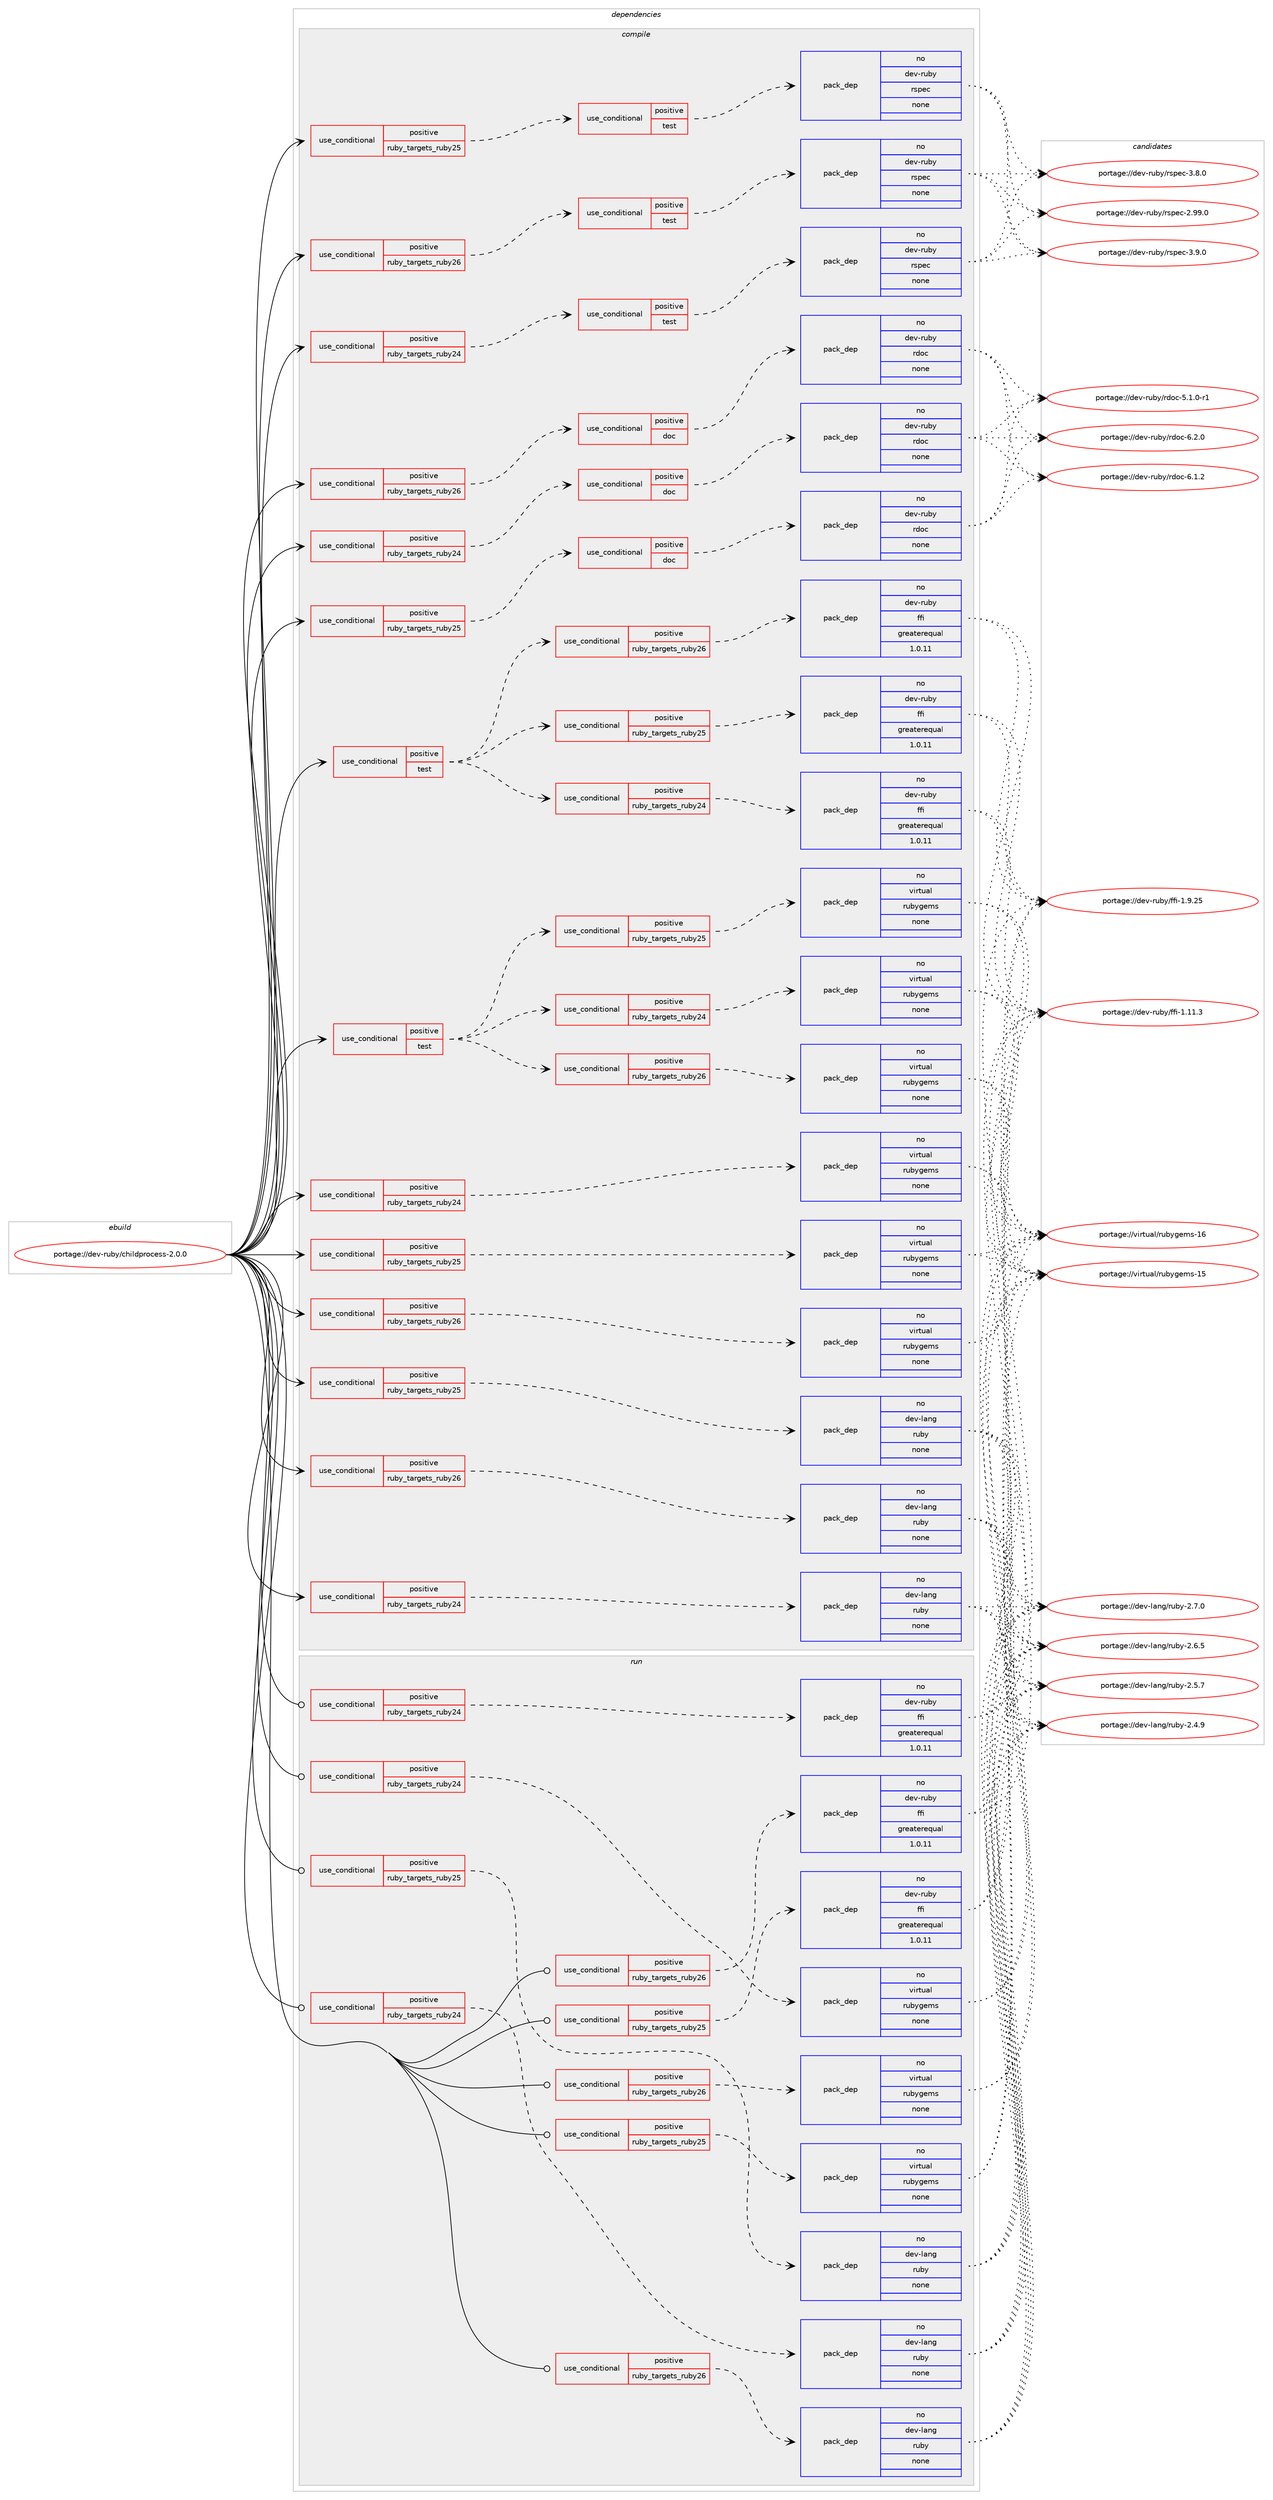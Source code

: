 digraph prolog {

# *************
# Graph options
# *************

newrank=true;
concentrate=true;
compound=true;
graph [rankdir=LR,fontname=Helvetica,fontsize=10,ranksep=1.5];#, ranksep=2.5, nodesep=0.2];
edge  [arrowhead=vee];
node  [fontname=Helvetica,fontsize=10];

# **********
# The ebuild
# **********

subgraph cluster_leftcol {
color=gray;
label=<<i>ebuild</i>>;
id [label="portage://dev-ruby/childprocess-2.0.0", color=red, width=4, href="../dev-ruby/childprocess-2.0.0.svg"];
}

# ****************
# The dependencies
# ****************

subgraph cluster_midcol {
color=gray;
label=<<i>dependencies</i>>;
subgraph cluster_compile {
fillcolor="#eeeeee";
style=filled;
label=<<i>compile</i>>;
subgraph cond91227 {
dependency363585 [label=<<TABLE BORDER="0" CELLBORDER="1" CELLSPACING="0" CELLPADDING="4"><TR><TD ROWSPAN="3" CELLPADDING="10">use_conditional</TD></TR><TR><TD>positive</TD></TR><TR><TD>ruby_targets_ruby24</TD></TR></TABLE>>, shape=none, color=red];
subgraph cond91228 {
dependency363586 [label=<<TABLE BORDER="0" CELLBORDER="1" CELLSPACING="0" CELLPADDING="4"><TR><TD ROWSPAN="3" CELLPADDING="10">use_conditional</TD></TR><TR><TD>positive</TD></TR><TR><TD>doc</TD></TR></TABLE>>, shape=none, color=red];
subgraph pack267544 {
dependency363587 [label=<<TABLE BORDER="0" CELLBORDER="1" CELLSPACING="0" CELLPADDING="4" WIDTH="220"><TR><TD ROWSPAN="6" CELLPADDING="30">pack_dep</TD></TR><TR><TD WIDTH="110">no</TD></TR><TR><TD>dev-ruby</TD></TR><TR><TD>rdoc</TD></TR><TR><TD>none</TD></TR><TR><TD></TD></TR></TABLE>>, shape=none, color=blue];
}
dependency363586:e -> dependency363587:w [weight=20,style="dashed",arrowhead="vee"];
}
dependency363585:e -> dependency363586:w [weight=20,style="dashed",arrowhead="vee"];
}
id:e -> dependency363585:w [weight=20,style="solid",arrowhead="vee"];
subgraph cond91229 {
dependency363588 [label=<<TABLE BORDER="0" CELLBORDER="1" CELLSPACING="0" CELLPADDING="4"><TR><TD ROWSPAN="3" CELLPADDING="10">use_conditional</TD></TR><TR><TD>positive</TD></TR><TR><TD>ruby_targets_ruby24</TD></TR></TABLE>>, shape=none, color=red];
subgraph cond91230 {
dependency363589 [label=<<TABLE BORDER="0" CELLBORDER="1" CELLSPACING="0" CELLPADDING="4"><TR><TD ROWSPAN="3" CELLPADDING="10">use_conditional</TD></TR><TR><TD>positive</TD></TR><TR><TD>test</TD></TR></TABLE>>, shape=none, color=red];
subgraph pack267545 {
dependency363590 [label=<<TABLE BORDER="0" CELLBORDER="1" CELLSPACING="0" CELLPADDING="4" WIDTH="220"><TR><TD ROWSPAN="6" CELLPADDING="30">pack_dep</TD></TR><TR><TD WIDTH="110">no</TD></TR><TR><TD>dev-ruby</TD></TR><TR><TD>rspec</TD></TR><TR><TD>none</TD></TR><TR><TD></TD></TR></TABLE>>, shape=none, color=blue];
}
dependency363589:e -> dependency363590:w [weight=20,style="dashed",arrowhead="vee"];
}
dependency363588:e -> dependency363589:w [weight=20,style="dashed",arrowhead="vee"];
}
id:e -> dependency363588:w [weight=20,style="solid",arrowhead="vee"];
subgraph cond91231 {
dependency363591 [label=<<TABLE BORDER="0" CELLBORDER="1" CELLSPACING="0" CELLPADDING="4"><TR><TD ROWSPAN="3" CELLPADDING="10">use_conditional</TD></TR><TR><TD>positive</TD></TR><TR><TD>ruby_targets_ruby24</TD></TR></TABLE>>, shape=none, color=red];
subgraph pack267546 {
dependency363592 [label=<<TABLE BORDER="0" CELLBORDER="1" CELLSPACING="0" CELLPADDING="4" WIDTH="220"><TR><TD ROWSPAN="6" CELLPADDING="30">pack_dep</TD></TR><TR><TD WIDTH="110">no</TD></TR><TR><TD>dev-lang</TD></TR><TR><TD>ruby</TD></TR><TR><TD>none</TD></TR><TR><TD></TD></TR></TABLE>>, shape=none, color=blue];
}
dependency363591:e -> dependency363592:w [weight=20,style="dashed",arrowhead="vee"];
}
id:e -> dependency363591:w [weight=20,style="solid",arrowhead="vee"];
subgraph cond91232 {
dependency363593 [label=<<TABLE BORDER="0" CELLBORDER="1" CELLSPACING="0" CELLPADDING="4"><TR><TD ROWSPAN="3" CELLPADDING="10">use_conditional</TD></TR><TR><TD>positive</TD></TR><TR><TD>ruby_targets_ruby24</TD></TR></TABLE>>, shape=none, color=red];
subgraph pack267547 {
dependency363594 [label=<<TABLE BORDER="0" CELLBORDER="1" CELLSPACING="0" CELLPADDING="4" WIDTH="220"><TR><TD ROWSPAN="6" CELLPADDING="30">pack_dep</TD></TR><TR><TD WIDTH="110">no</TD></TR><TR><TD>virtual</TD></TR><TR><TD>rubygems</TD></TR><TR><TD>none</TD></TR><TR><TD></TD></TR></TABLE>>, shape=none, color=blue];
}
dependency363593:e -> dependency363594:w [weight=20,style="dashed",arrowhead="vee"];
}
id:e -> dependency363593:w [weight=20,style="solid",arrowhead="vee"];
subgraph cond91233 {
dependency363595 [label=<<TABLE BORDER="0" CELLBORDER="1" CELLSPACING="0" CELLPADDING="4"><TR><TD ROWSPAN="3" CELLPADDING="10">use_conditional</TD></TR><TR><TD>positive</TD></TR><TR><TD>ruby_targets_ruby25</TD></TR></TABLE>>, shape=none, color=red];
subgraph cond91234 {
dependency363596 [label=<<TABLE BORDER="0" CELLBORDER="1" CELLSPACING="0" CELLPADDING="4"><TR><TD ROWSPAN="3" CELLPADDING="10">use_conditional</TD></TR><TR><TD>positive</TD></TR><TR><TD>doc</TD></TR></TABLE>>, shape=none, color=red];
subgraph pack267548 {
dependency363597 [label=<<TABLE BORDER="0" CELLBORDER="1" CELLSPACING="0" CELLPADDING="4" WIDTH="220"><TR><TD ROWSPAN="6" CELLPADDING="30">pack_dep</TD></TR><TR><TD WIDTH="110">no</TD></TR><TR><TD>dev-ruby</TD></TR><TR><TD>rdoc</TD></TR><TR><TD>none</TD></TR><TR><TD></TD></TR></TABLE>>, shape=none, color=blue];
}
dependency363596:e -> dependency363597:w [weight=20,style="dashed",arrowhead="vee"];
}
dependency363595:e -> dependency363596:w [weight=20,style="dashed",arrowhead="vee"];
}
id:e -> dependency363595:w [weight=20,style="solid",arrowhead="vee"];
subgraph cond91235 {
dependency363598 [label=<<TABLE BORDER="0" CELLBORDER="1" CELLSPACING="0" CELLPADDING="4"><TR><TD ROWSPAN="3" CELLPADDING="10">use_conditional</TD></TR><TR><TD>positive</TD></TR><TR><TD>ruby_targets_ruby25</TD></TR></TABLE>>, shape=none, color=red];
subgraph cond91236 {
dependency363599 [label=<<TABLE BORDER="0" CELLBORDER="1" CELLSPACING="0" CELLPADDING="4"><TR><TD ROWSPAN="3" CELLPADDING="10">use_conditional</TD></TR><TR><TD>positive</TD></TR><TR><TD>test</TD></TR></TABLE>>, shape=none, color=red];
subgraph pack267549 {
dependency363600 [label=<<TABLE BORDER="0" CELLBORDER="1" CELLSPACING="0" CELLPADDING="4" WIDTH="220"><TR><TD ROWSPAN="6" CELLPADDING="30">pack_dep</TD></TR><TR><TD WIDTH="110">no</TD></TR><TR><TD>dev-ruby</TD></TR><TR><TD>rspec</TD></TR><TR><TD>none</TD></TR><TR><TD></TD></TR></TABLE>>, shape=none, color=blue];
}
dependency363599:e -> dependency363600:w [weight=20,style="dashed",arrowhead="vee"];
}
dependency363598:e -> dependency363599:w [weight=20,style="dashed",arrowhead="vee"];
}
id:e -> dependency363598:w [weight=20,style="solid",arrowhead="vee"];
subgraph cond91237 {
dependency363601 [label=<<TABLE BORDER="0" CELLBORDER="1" CELLSPACING="0" CELLPADDING="4"><TR><TD ROWSPAN="3" CELLPADDING="10">use_conditional</TD></TR><TR><TD>positive</TD></TR><TR><TD>ruby_targets_ruby25</TD></TR></TABLE>>, shape=none, color=red];
subgraph pack267550 {
dependency363602 [label=<<TABLE BORDER="0" CELLBORDER="1" CELLSPACING="0" CELLPADDING="4" WIDTH="220"><TR><TD ROWSPAN="6" CELLPADDING="30">pack_dep</TD></TR><TR><TD WIDTH="110">no</TD></TR><TR><TD>dev-lang</TD></TR><TR><TD>ruby</TD></TR><TR><TD>none</TD></TR><TR><TD></TD></TR></TABLE>>, shape=none, color=blue];
}
dependency363601:e -> dependency363602:w [weight=20,style="dashed",arrowhead="vee"];
}
id:e -> dependency363601:w [weight=20,style="solid",arrowhead="vee"];
subgraph cond91238 {
dependency363603 [label=<<TABLE BORDER="0" CELLBORDER="1" CELLSPACING="0" CELLPADDING="4"><TR><TD ROWSPAN="3" CELLPADDING="10">use_conditional</TD></TR><TR><TD>positive</TD></TR><TR><TD>ruby_targets_ruby25</TD></TR></TABLE>>, shape=none, color=red];
subgraph pack267551 {
dependency363604 [label=<<TABLE BORDER="0" CELLBORDER="1" CELLSPACING="0" CELLPADDING="4" WIDTH="220"><TR><TD ROWSPAN="6" CELLPADDING="30">pack_dep</TD></TR><TR><TD WIDTH="110">no</TD></TR><TR><TD>virtual</TD></TR><TR><TD>rubygems</TD></TR><TR><TD>none</TD></TR><TR><TD></TD></TR></TABLE>>, shape=none, color=blue];
}
dependency363603:e -> dependency363604:w [weight=20,style="dashed",arrowhead="vee"];
}
id:e -> dependency363603:w [weight=20,style="solid",arrowhead="vee"];
subgraph cond91239 {
dependency363605 [label=<<TABLE BORDER="0" CELLBORDER="1" CELLSPACING="0" CELLPADDING="4"><TR><TD ROWSPAN="3" CELLPADDING="10">use_conditional</TD></TR><TR><TD>positive</TD></TR><TR><TD>ruby_targets_ruby26</TD></TR></TABLE>>, shape=none, color=red];
subgraph cond91240 {
dependency363606 [label=<<TABLE BORDER="0" CELLBORDER="1" CELLSPACING="0" CELLPADDING="4"><TR><TD ROWSPAN="3" CELLPADDING="10">use_conditional</TD></TR><TR><TD>positive</TD></TR><TR><TD>doc</TD></TR></TABLE>>, shape=none, color=red];
subgraph pack267552 {
dependency363607 [label=<<TABLE BORDER="0" CELLBORDER="1" CELLSPACING="0" CELLPADDING="4" WIDTH="220"><TR><TD ROWSPAN="6" CELLPADDING="30">pack_dep</TD></TR><TR><TD WIDTH="110">no</TD></TR><TR><TD>dev-ruby</TD></TR><TR><TD>rdoc</TD></TR><TR><TD>none</TD></TR><TR><TD></TD></TR></TABLE>>, shape=none, color=blue];
}
dependency363606:e -> dependency363607:w [weight=20,style="dashed",arrowhead="vee"];
}
dependency363605:e -> dependency363606:w [weight=20,style="dashed",arrowhead="vee"];
}
id:e -> dependency363605:w [weight=20,style="solid",arrowhead="vee"];
subgraph cond91241 {
dependency363608 [label=<<TABLE BORDER="0" CELLBORDER="1" CELLSPACING="0" CELLPADDING="4"><TR><TD ROWSPAN="3" CELLPADDING="10">use_conditional</TD></TR><TR><TD>positive</TD></TR><TR><TD>ruby_targets_ruby26</TD></TR></TABLE>>, shape=none, color=red];
subgraph cond91242 {
dependency363609 [label=<<TABLE BORDER="0" CELLBORDER="1" CELLSPACING="0" CELLPADDING="4"><TR><TD ROWSPAN="3" CELLPADDING="10">use_conditional</TD></TR><TR><TD>positive</TD></TR><TR><TD>test</TD></TR></TABLE>>, shape=none, color=red];
subgraph pack267553 {
dependency363610 [label=<<TABLE BORDER="0" CELLBORDER="1" CELLSPACING="0" CELLPADDING="4" WIDTH="220"><TR><TD ROWSPAN="6" CELLPADDING="30">pack_dep</TD></TR><TR><TD WIDTH="110">no</TD></TR><TR><TD>dev-ruby</TD></TR><TR><TD>rspec</TD></TR><TR><TD>none</TD></TR><TR><TD></TD></TR></TABLE>>, shape=none, color=blue];
}
dependency363609:e -> dependency363610:w [weight=20,style="dashed",arrowhead="vee"];
}
dependency363608:e -> dependency363609:w [weight=20,style="dashed",arrowhead="vee"];
}
id:e -> dependency363608:w [weight=20,style="solid",arrowhead="vee"];
subgraph cond91243 {
dependency363611 [label=<<TABLE BORDER="0" CELLBORDER="1" CELLSPACING="0" CELLPADDING="4"><TR><TD ROWSPAN="3" CELLPADDING="10">use_conditional</TD></TR><TR><TD>positive</TD></TR><TR><TD>ruby_targets_ruby26</TD></TR></TABLE>>, shape=none, color=red];
subgraph pack267554 {
dependency363612 [label=<<TABLE BORDER="0" CELLBORDER="1" CELLSPACING="0" CELLPADDING="4" WIDTH="220"><TR><TD ROWSPAN="6" CELLPADDING="30">pack_dep</TD></TR><TR><TD WIDTH="110">no</TD></TR><TR><TD>dev-lang</TD></TR><TR><TD>ruby</TD></TR><TR><TD>none</TD></TR><TR><TD></TD></TR></TABLE>>, shape=none, color=blue];
}
dependency363611:e -> dependency363612:w [weight=20,style="dashed",arrowhead="vee"];
}
id:e -> dependency363611:w [weight=20,style="solid",arrowhead="vee"];
subgraph cond91244 {
dependency363613 [label=<<TABLE BORDER="0" CELLBORDER="1" CELLSPACING="0" CELLPADDING="4"><TR><TD ROWSPAN="3" CELLPADDING="10">use_conditional</TD></TR><TR><TD>positive</TD></TR><TR><TD>ruby_targets_ruby26</TD></TR></TABLE>>, shape=none, color=red];
subgraph pack267555 {
dependency363614 [label=<<TABLE BORDER="0" CELLBORDER="1" CELLSPACING="0" CELLPADDING="4" WIDTH="220"><TR><TD ROWSPAN="6" CELLPADDING="30">pack_dep</TD></TR><TR><TD WIDTH="110">no</TD></TR><TR><TD>virtual</TD></TR><TR><TD>rubygems</TD></TR><TR><TD>none</TD></TR><TR><TD></TD></TR></TABLE>>, shape=none, color=blue];
}
dependency363613:e -> dependency363614:w [weight=20,style="dashed",arrowhead="vee"];
}
id:e -> dependency363613:w [weight=20,style="solid",arrowhead="vee"];
subgraph cond91245 {
dependency363615 [label=<<TABLE BORDER="0" CELLBORDER="1" CELLSPACING="0" CELLPADDING="4"><TR><TD ROWSPAN="3" CELLPADDING="10">use_conditional</TD></TR><TR><TD>positive</TD></TR><TR><TD>test</TD></TR></TABLE>>, shape=none, color=red];
subgraph cond91246 {
dependency363616 [label=<<TABLE BORDER="0" CELLBORDER="1" CELLSPACING="0" CELLPADDING="4"><TR><TD ROWSPAN="3" CELLPADDING="10">use_conditional</TD></TR><TR><TD>positive</TD></TR><TR><TD>ruby_targets_ruby24</TD></TR></TABLE>>, shape=none, color=red];
subgraph pack267556 {
dependency363617 [label=<<TABLE BORDER="0" CELLBORDER="1" CELLSPACING="0" CELLPADDING="4" WIDTH="220"><TR><TD ROWSPAN="6" CELLPADDING="30">pack_dep</TD></TR><TR><TD WIDTH="110">no</TD></TR><TR><TD>dev-ruby</TD></TR><TR><TD>ffi</TD></TR><TR><TD>greaterequal</TD></TR><TR><TD>1.0.11</TD></TR></TABLE>>, shape=none, color=blue];
}
dependency363616:e -> dependency363617:w [weight=20,style="dashed",arrowhead="vee"];
}
dependency363615:e -> dependency363616:w [weight=20,style="dashed",arrowhead="vee"];
subgraph cond91247 {
dependency363618 [label=<<TABLE BORDER="0" CELLBORDER="1" CELLSPACING="0" CELLPADDING="4"><TR><TD ROWSPAN="3" CELLPADDING="10">use_conditional</TD></TR><TR><TD>positive</TD></TR><TR><TD>ruby_targets_ruby25</TD></TR></TABLE>>, shape=none, color=red];
subgraph pack267557 {
dependency363619 [label=<<TABLE BORDER="0" CELLBORDER="1" CELLSPACING="0" CELLPADDING="4" WIDTH="220"><TR><TD ROWSPAN="6" CELLPADDING="30">pack_dep</TD></TR><TR><TD WIDTH="110">no</TD></TR><TR><TD>dev-ruby</TD></TR><TR><TD>ffi</TD></TR><TR><TD>greaterequal</TD></TR><TR><TD>1.0.11</TD></TR></TABLE>>, shape=none, color=blue];
}
dependency363618:e -> dependency363619:w [weight=20,style="dashed",arrowhead="vee"];
}
dependency363615:e -> dependency363618:w [weight=20,style="dashed",arrowhead="vee"];
subgraph cond91248 {
dependency363620 [label=<<TABLE BORDER="0" CELLBORDER="1" CELLSPACING="0" CELLPADDING="4"><TR><TD ROWSPAN="3" CELLPADDING="10">use_conditional</TD></TR><TR><TD>positive</TD></TR><TR><TD>ruby_targets_ruby26</TD></TR></TABLE>>, shape=none, color=red];
subgraph pack267558 {
dependency363621 [label=<<TABLE BORDER="0" CELLBORDER="1" CELLSPACING="0" CELLPADDING="4" WIDTH="220"><TR><TD ROWSPAN="6" CELLPADDING="30">pack_dep</TD></TR><TR><TD WIDTH="110">no</TD></TR><TR><TD>dev-ruby</TD></TR><TR><TD>ffi</TD></TR><TR><TD>greaterequal</TD></TR><TR><TD>1.0.11</TD></TR></TABLE>>, shape=none, color=blue];
}
dependency363620:e -> dependency363621:w [weight=20,style="dashed",arrowhead="vee"];
}
dependency363615:e -> dependency363620:w [weight=20,style="dashed",arrowhead="vee"];
}
id:e -> dependency363615:w [weight=20,style="solid",arrowhead="vee"];
subgraph cond91249 {
dependency363622 [label=<<TABLE BORDER="0" CELLBORDER="1" CELLSPACING="0" CELLPADDING="4"><TR><TD ROWSPAN="3" CELLPADDING="10">use_conditional</TD></TR><TR><TD>positive</TD></TR><TR><TD>test</TD></TR></TABLE>>, shape=none, color=red];
subgraph cond91250 {
dependency363623 [label=<<TABLE BORDER="0" CELLBORDER="1" CELLSPACING="0" CELLPADDING="4"><TR><TD ROWSPAN="3" CELLPADDING="10">use_conditional</TD></TR><TR><TD>positive</TD></TR><TR><TD>ruby_targets_ruby24</TD></TR></TABLE>>, shape=none, color=red];
subgraph pack267559 {
dependency363624 [label=<<TABLE BORDER="0" CELLBORDER="1" CELLSPACING="0" CELLPADDING="4" WIDTH="220"><TR><TD ROWSPAN="6" CELLPADDING="30">pack_dep</TD></TR><TR><TD WIDTH="110">no</TD></TR><TR><TD>virtual</TD></TR><TR><TD>rubygems</TD></TR><TR><TD>none</TD></TR><TR><TD></TD></TR></TABLE>>, shape=none, color=blue];
}
dependency363623:e -> dependency363624:w [weight=20,style="dashed",arrowhead="vee"];
}
dependency363622:e -> dependency363623:w [weight=20,style="dashed",arrowhead="vee"];
subgraph cond91251 {
dependency363625 [label=<<TABLE BORDER="0" CELLBORDER="1" CELLSPACING="0" CELLPADDING="4"><TR><TD ROWSPAN="3" CELLPADDING="10">use_conditional</TD></TR><TR><TD>positive</TD></TR><TR><TD>ruby_targets_ruby25</TD></TR></TABLE>>, shape=none, color=red];
subgraph pack267560 {
dependency363626 [label=<<TABLE BORDER="0" CELLBORDER="1" CELLSPACING="0" CELLPADDING="4" WIDTH="220"><TR><TD ROWSPAN="6" CELLPADDING="30">pack_dep</TD></TR><TR><TD WIDTH="110">no</TD></TR><TR><TD>virtual</TD></TR><TR><TD>rubygems</TD></TR><TR><TD>none</TD></TR><TR><TD></TD></TR></TABLE>>, shape=none, color=blue];
}
dependency363625:e -> dependency363626:w [weight=20,style="dashed",arrowhead="vee"];
}
dependency363622:e -> dependency363625:w [weight=20,style="dashed",arrowhead="vee"];
subgraph cond91252 {
dependency363627 [label=<<TABLE BORDER="0" CELLBORDER="1" CELLSPACING="0" CELLPADDING="4"><TR><TD ROWSPAN="3" CELLPADDING="10">use_conditional</TD></TR><TR><TD>positive</TD></TR><TR><TD>ruby_targets_ruby26</TD></TR></TABLE>>, shape=none, color=red];
subgraph pack267561 {
dependency363628 [label=<<TABLE BORDER="0" CELLBORDER="1" CELLSPACING="0" CELLPADDING="4" WIDTH="220"><TR><TD ROWSPAN="6" CELLPADDING="30">pack_dep</TD></TR><TR><TD WIDTH="110">no</TD></TR><TR><TD>virtual</TD></TR><TR><TD>rubygems</TD></TR><TR><TD>none</TD></TR><TR><TD></TD></TR></TABLE>>, shape=none, color=blue];
}
dependency363627:e -> dependency363628:w [weight=20,style="dashed",arrowhead="vee"];
}
dependency363622:e -> dependency363627:w [weight=20,style="dashed",arrowhead="vee"];
}
id:e -> dependency363622:w [weight=20,style="solid",arrowhead="vee"];
}
subgraph cluster_compileandrun {
fillcolor="#eeeeee";
style=filled;
label=<<i>compile and run</i>>;
}
subgraph cluster_run {
fillcolor="#eeeeee";
style=filled;
label=<<i>run</i>>;
subgraph cond91253 {
dependency363629 [label=<<TABLE BORDER="0" CELLBORDER="1" CELLSPACING="0" CELLPADDING="4"><TR><TD ROWSPAN="3" CELLPADDING="10">use_conditional</TD></TR><TR><TD>positive</TD></TR><TR><TD>ruby_targets_ruby24</TD></TR></TABLE>>, shape=none, color=red];
subgraph pack267562 {
dependency363630 [label=<<TABLE BORDER="0" CELLBORDER="1" CELLSPACING="0" CELLPADDING="4" WIDTH="220"><TR><TD ROWSPAN="6" CELLPADDING="30">pack_dep</TD></TR><TR><TD WIDTH="110">no</TD></TR><TR><TD>dev-lang</TD></TR><TR><TD>ruby</TD></TR><TR><TD>none</TD></TR><TR><TD></TD></TR></TABLE>>, shape=none, color=blue];
}
dependency363629:e -> dependency363630:w [weight=20,style="dashed",arrowhead="vee"];
}
id:e -> dependency363629:w [weight=20,style="solid",arrowhead="odot"];
subgraph cond91254 {
dependency363631 [label=<<TABLE BORDER="0" CELLBORDER="1" CELLSPACING="0" CELLPADDING="4"><TR><TD ROWSPAN="3" CELLPADDING="10">use_conditional</TD></TR><TR><TD>positive</TD></TR><TR><TD>ruby_targets_ruby24</TD></TR></TABLE>>, shape=none, color=red];
subgraph pack267563 {
dependency363632 [label=<<TABLE BORDER="0" CELLBORDER="1" CELLSPACING="0" CELLPADDING="4" WIDTH="220"><TR><TD ROWSPAN="6" CELLPADDING="30">pack_dep</TD></TR><TR><TD WIDTH="110">no</TD></TR><TR><TD>dev-ruby</TD></TR><TR><TD>ffi</TD></TR><TR><TD>greaterequal</TD></TR><TR><TD>1.0.11</TD></TR></TABLE>>, shape=none, color=blue];
}
dependency363631:e -> dependency363632:w [weight=20,style="dashed",arrowhead="vee"];
}
id:e -> dependency363631:w [weight=20,style="solid",arrowhead="odot"];
subgraph cond91255 {
dependency363633 [label=<<TABLE BORDER="0" CELLBORDER="1" CELLSPACING="0" CELLPADDING="4"><TR><TD ROWSPAN="3" CELLPADDING="10">use_conditional</TD></TR><TR><TD>positive</TD></TR><TR><TD>ruby_targets_ruby24</TD></TR></TABLE>>, shape=none, color=red];
subgraph pack267564 {
dependency363634 [label=<<TABLE BORDER="0" CELLBORDER="1" CELLSPACING="0" CELLPADDING="4" WIDTH="220"><TR><TD ROWSPAN="6" CELLPADDING="30">pack_dep</TD></TR><TR><TD WIDTH="110">no</TD></TR><TR><TD>virtual</TD></TR><TR><TD>rubygems</TD></TR><TR><TD>none</TD></TR><TR><TD></TD></TR></TABLE>>, shape=none, color=blue];
}
dependency363633:e -> dependency363634:w [weight=20,style="dashed",arrowhead="vee"];
}
id:e -> dependency363633:w [weight=20,style="solid",arrowhead="odot"];
subgraph cond91256 {
dependency363635 [label=<<TABLE BORDER="0" CELLBORDER="1" CELLSPACING="0" CELLPADDING="4"><TR><TD ROWSPAN="3" CELLPADDING="10">use_conditional</TD></TR><TR><TD>positive</TD></TR><TR><TD>ruby_targets_ruby25</TD></TR></TABLE>>, shape=none, color=red];
subgraph pack267565 {
dependency363636 [label=<<TABLE BORDER="0" CELLBORDER="1" CELLSPACING="0" CELLPADDING="4" WIDTH="220"><TR><TD ROWSPAN="6" CELLPADDING="30">pack_dep</TD></TR><TR><TD WIDTH="110">no</TD></TR><TR><TD>dev-lang</TD></TR><TR><TD>ruby</TD></TR><TR><TD>none</TD></TR><TR><TD></TD></TR></TABLE>>, shape=none, color=blue];
}
dependency363635:e -> dependency363636:w [weight=20,style="dashed",arrowhead="vee"];
}
id:e -> dependency363635:w [weight=20,style="solid",arrowhead="odot"];
subgraph cond91257 {
dependency363637 [label=<<TABLE BORDER="0" CELLBORDER="1" CELLSPACING="0" CELLPADDING="4"><TR><TD ROWSPAN="3" CELLPADDING="10">use_conditional</TD></TR><TR><TD>positive</TD></TR><TR><TD>ruby_targets_ruby25</TD></TR></TABLE>>, shape=none, color=red];
subgraph pack267566 {
dependency363638 [label=<<TABLE BORDER="0" CELLBORDER="1" CELLSPACING="0" CELLPADDING="4" WIDTH="220"><TR><TD ROWSPAN="6" CELLPADDING="30">pack_dep</TD></TR><TR><TD WIDTH="110">no</TD></TR><TR><TD>dev-ruby</TD></TR><TR><TD>ffi</TD></TR><TR><TD>greaterequal</TD></TR><TR><TD>1.0.11</TD></TR></TABLE>>, shape=none, color=blue];
}
dependency363637:e -> dependency363638:w [weight=20,style="dashed",arrowhead="vee"];
}
id:e -> dependency363637:w [weight=20,style="solid",arrowhead="odot"];
subgraph cond91258 {
dependency363639 [label=<<TABLE BORDER="0" CELLBORDER="1" CELLSPACING="0" CELLPADDING="4"><TR><TD ROWSPAN="3" CELLPADDING="10">use_conditional</TD></TR><TR><TD>positive</TD></TR><TR><TD>ruby_targets_ruby25</TD></TR></TABLE>>, shape=none, color=red];
subgraph pack267567 {
dependency363640 [label=<<TABLE BORDER="0" CELLBORDER="1" CELLSPACING="0" CELLPADDING="4" WIDTH="220"><TR><TD ROWSPAN="6" CELLPADDING="30">pack_dep</TD></TR><TR><TD WIDTH="110">no</TD></TR><TR><TD>virtual</TD></TR><TR><TD>rubygems</TD></TR><TR><TD>none</TD></TR><TR><TD></TD></TR></TABLE>>, shape=none, color=blue];
}
dependency363639:e -> dependency363640:w [weight=20,style="dashed",arrowhead="vee"];
}
id:e -> dependency363639:w [weight=20,style="solid",arrowhead="odot"];
subgraph cond91259 {
dependency363641 [label=<<TABLE BORDER="0" CELLBORDER="1" CELLSPACING="0" CELLPADDING="4"><TR><TD ROWSPAN="3" CELLPADDING="10">use_conditional</TD></TR><TR><TD>positive</TD></TR><TR><TD>ruby_targets_ruby26</TD></TR></TABLE>>, shape=none, color=red];
subgraph pack267568 {
dependency363642 [label=<<TABLE BORDER="0" CELLBORDER="1" CELLSPACING="0" CELLPADDING="4" WIDTH="220"><TR><TD ROWSPAN="6" CELLPADDING="30">pack_dep</TD></TR><TR><TD WIDTH="110">no</TD></TR><TR><TD>dev-lang</TD></TR><TR><TD>ruby</TD></TR><TR><TD>none</TD></TR><TR><TD></TD></TR></TABLE>>, shape=none, color=blue];
}
dependency363641:e -> dependency363642:w [weight=20,style="dashed",arrowhead="vee"];
}
id:e -> dependency363641:w [weight=20,style="solid",arrowhead="odot"];
subgraph cond91260 {
dependency363643 [label=<<TABLE BORDER="0" CELLBORDER="1" CELLSPACING="0" CELLPADDING="4"><TR><TD ROWSPAN="3" CELLPADDING="10">use_conditional</TD></TR><TR><TD>positive</TD></TR><TR><TD>ruby_targets_ruby26</TD></TR></TABLE>>, shape=none, color=red];
subgraph pack267569 {
dependency363644 [label=<<TABLE BORDER="0" CELLBORDER="1" CELLSPACING="0" CELLPADDING="4" WIDTH="220"><TR><TD ROWSPAN="6" CELLPADDING="30">pack_dep</TD></TR><TR><TD WIDTH="110">no</TD></TR><TR><TD>dev-ruby</TD></TR><TR><TD>ffi</TD></TR><TR><TD>greaterequal</TD></TR><TR><TD>1.0.11</TD></TR></TABLE>>, shape=none, color=blue];
}
dependency363643:e -> dependency363644:w [weight=20,style="dashed",arrowhead="vee"];
}
id:e -> dependency363643:w [weight=20,style="solid",arrowhead="odot"];
subgraph cond91261 {
dependency363645 [label=<<TABLE BORDER="0" CELLBORDER="1" CELLSPACING="0" CELLPADDING="4"><TR><TD ROWSPAN="3" CELLPADDING="10">use_conditional</TD></TR><TR><TD>positive</TD></TR><TR><TD>ruby_targets_ruby26</TD></TR></TABLE>>, shape=none, color=red];
subgraph pack267570 {
dependency363646 [label=<<TABLE BORDER="0" CELLBORDER="1" CELLSPACING="0" CELLPADDING="4" WIDTH="220"><TR><TD ROWSPAN="6" CELLPADDING="30">pack_dep</TD></TR><TR><TD WIDTH="110">no</TD></TR><TR><TD>virtual</TD></TR><TR><TD>rubygems</TD></TR><TR><TD>none</TD></TR><TR><TD></TD></TR></TABLE>>, shape=none, color=blue];
}
dependency363645:e -> dependency363646:w [weight=20,style="dashed",arrowhead="vee"];
}
id:e -> dependency363645:w [weight=20,style="solid",arrowhead="odot"];
}
}

# **************
# The candidates
# **************

subgraph cluster_choices {
rank=same;
color=gray;
label=<<i>candidates</i>>;

subgraph choice267544 {
color=black;
nodesep=1;
choice10010111845114117981214711410011199455446504648 [label="portage://dev-ruby/rdoc-6.2.0", color=red, width=4,href="../dev-ruby/rdoc-6.2.0.svg"];
choice10010111845114117981214711410011199455446494650 [label="portage://dev-ruby/rdoc-6.1.2", color=red, width=4,href="../dev-ruby/rdoc-6.1.2.svg"];
choice100101118451141179812147114100111994553464946484511449 [label="portage://dev-ruby/rdoc-5.1.0-r1", color=red, width=4,href="../dev-ruby/rdoc-5.1.0-r1.svg"];
dependency363587:e -> choice10010111845114117981214711410011199455446504648:w [style=dotted,weight="100"];
dependency363587:e -> choice10010111845114117981214711410011199455446494650:w [style=dotted,weight="100"];
dependency363587:e -> choice100101118451141179812147114100111994553464946484511449:w [style=dotted,weight="100"];
}
subgraph choice267545 {
color=black;
nodesep=1;
choice10010111845114117981214711411511210199455146574648 [label="portage://dev-ruby/rspec-3.9.0", color=red, width=4,href="../dev-ruby/rspec-3.9.0.svg"];
choice10010111845114117981214711411511210199455146564648 [label="portage://dev-ruby/rspec-3.8.0", color=red, width=4,href="../dev-ruby/rspec-3.8.0.svg"];
choice1001011184511411798121471141151121019945504657574648 [label="portage://dev-ruby/rspec-2.99.0", color=red, width=4,href="../dev-ruby/rspec-2.99.0.svg"];
dependency363590:e -> choice10010111845114117981214711411511210199455146574648:w [style=dotted,weight="100"];
dependency363590:e -> choice10010111845114117981214711411511210199455146564648:w [style=dotted,weight="100"];
dependency363590:e -> choice1001011184511411798121471141151121019945504657574648:w [style=dotted,weight="100"];
}
subgraph choice267546 {
color=black;
nodesep=1;
choice10010111845108971101034711411798121455046554648 [label="portage://dev-lang/ruby-2.7.0", color=red, width=4,href="../dev-lang/ruby-2.7.0.svg"];
choice10010111845108971101034711411798121455046544653 [label="portage://dev-lang/ruby-2.6.5", color=red, width=4,href="../dev-lang/ruby-2.6.5.svg"];
choice10010111845108971101034711411798121455046534655 [label="portage://dev-lang/ruby-2.5.7", color=red, width=4,href="../dev-lang/ruby-2.5.7.svg"];
choice10010111845108971101034711411798121455046524657 [label="portage://dev-lang/ruby-2.4.9", color=red, width=4,href="../dev-lang/ruby-2.4.9.svg"];
dependency363592:e -> choice10010111845108971101034711411798121455046554648:w [style=dotted,weight="100"];
dependency363592:e -> choice10010111845108971101034711411798121455046544653:w [style=dotted,weight="100"];
dependency363592:e -> choice10010111845108971101034711411798121455046534655:w [style=dotted,weight="100"];
dependency363592:e -> choice10010111845108971101034711411798121455046524657:w [style=dotted,weight="100"];
}
subgraph choice267547 {
color=black;
nodesep=1;
choice118105114116117971084711411798121103101109115454954 [label="portage://virtual/rubygems-16", color=red, width=4,href="../virtual/rubygems-16.svg"];
choice118105114116117971084711411798121103101109115454953 [label="portage://virtual/rubygems-15", color=red, width=4,href="../virtual/rubygems-15.svg"];
dependency363594:e -> choice118105114116117971084711411798121103101109115454954:w [style=dotted,weight="100"];
dependency363594:e -> choice118105114116117971084711411798121103101109115454953:w [style=dotted,weight="100"];
}
subgraph choice267548 {
color=black;
nodesep=1;
choice10010111845114117981214711410011199455446504648 [label="portage://dev-ruby/rdoc-6.2.0", color=red, width=4,href="../dev-ruby/rdoc-6.2.0.svg"];
choice10010111845114117981214711410011199455446494650 [label="portage://dev-ruby/rdoc-6.1.2", color=red, width=4,href="../dev-ruby/rdoc-6.1.2.svg"];
choice100101118451141179812147114100111994553464946484511449 [label="portage://dev-ruby/rdoc-5.1.0-r1", color=red, width=4,href="../dev-ruby/rdoc-5.1.0-r1.svg"];
dependency363597:e -> choice10010111845114117981214711410011199455446504648:w [style=dotted,weight="100"];
dependency363597:e -> choice10010111845114117981214711410011199455446494650:w [style=dotted,weight="100"];
dependency363597:e -> choice100101118451141179812147114100111994553464946484511449:w [style=dotted,weight="100"];
}
subgraph choice267549 {
color=black;
nodesep=1;
choice10010111845114117981214711411511210199455146574648 [label="portage://dev-ruby/rspec-3.9.0", color=red, width=4,href="../dev-ruby/rspec-3.9.0.svg"];
choice10010111845114117981214711411511210199455146564648 [label="portage://dev-ruby/rspec-3.8.0", color=red, width=4,href="../dev-ruby/rspec-3.8.0.svg"];
choice1001011184511411798121471141151121019945504657574648 [label="portage://dev-ruby/rspec-2.99.0", color=red, width=4,href="../dev-ruby/rspec-2.99.0.svg"];
dependency363600:e -> choice10010111845114117981214711411511210199455146574648:w [style=dotted,weight="100"];
dependency363600:e -> choice10010111845114117981214711411511210199455146564648:w [style=dotted,weight="100"];
dependency363600:e -> choice1001011184511411798121471141151121019945504657574648:w [style=dotted,weight="100"];
}
subgraph choice267550 {
color=black;
nodesep=1;
choice10010111845108971101034711411798121455046554648 [label="portage://dev-lang/ruby-2.7.0", color=red, width=4,href="../dev-lang/ruby-2.7.0.svg"];
choice10010111845108971101034711411798121455046544653 [label="portage://dev-lang/ruby-2.6.5", color=red, width=4,href="../dev-lang/ruby-2.6.5.svg"];
choice10010111845108971101034711411798121455046534655 [label="portage://dev-lang/ruby-2.5.7", color=red, width=4,href="../dev-lang/ruby-2.5.7.svg"];
choice10010111845108971101034711411798121455046524657 [label="portage://dev-lang/ruby-2.4.9", color=red, width=4,href="../dev-lang/ruby-2.4.9.svg"];
dependency363602:e -> choice10010111845108971101034711411798121455046554648:w [style=dotted,weight="100"];
dependency363602:e -> choice10010111845108971101034711411798121455046544653:w [style=dotted,weight="100"];
dependency363602:e -> choice10010111845108971101034711411798121455046534655:w [style=dotted,weight="100"];
dependency363602:e -> choice10010111845108971101034711411798121455046524657:w [style=dotted,weight="100"];
}
subgraph choice267551 {
color=black;
nodesep=1;
choice118105114116117971084711411798121103101109115454954 [label="portage://virtual/rubygems-16", color=red, width=4,href="../virtual/rubygems-16.svg"];
choice118105114116117971084711411798121103101109115454953 [label="portage://virtual/rubygems-15", color=red, width=4,href="../virtual/rubygems-15.svg"];
dependency363604:e -> choice118105114116117971084711411798121103101109115454954:w [style=dotted,weight="100"];
dependency363604:e -> choice118105114116117971084711411798121103101109115454953:w [style=dotted,weight="100"];
}
subgraph choice267552 {
color=black;
nodesep=1;
choice10010111845114117981214711410011199455446504648 [label="portage://dev-ruby/rdoc-6.2.0", color=red, width=4,href="../dev-ruby/rdoc-6.2.0.svg"];
choice10010111845114117981214711410011199455446494650 [label="portage://dev-ruby/rdoc-6.1.2", color=red, width=4,href="../dev-ruby/rdoc-6.1.2.svg"];
choice100101118451141179812147114100111994553464946484511449 [label="portage://dev-ruby/rdoc-5.1.0-r1", color=red, width=4,href="../dev-ruby/rdoc-5.1.0-r1.svg"];
dependency363607:e -> choice10010111845114117981214711410011199455446504648:w [style=dotted,weight="100"];
dependency363607:e -> choice10010111845114117981214711410011199455446494650:w [style=dotted,weight="100"];
dependency363607:e -> choice100101118451141179812147114100111994553464946484511449:w [style=dotted,weight="100"];
}
subgraph choice267553 {
color=black;
nodesep=1;
choice10010111845114117981214711411511210199455146574648 [label="portage://dev-ruby/rspec-3.9.0", color=red, width=4,href="../dev-ruby/rspec-3.9.0.svg"];
choice10010111845114117981214711411511210199455146564648 [label="portage://dev-ruby/rspec-3.8.0", color=red, width=4,href="../dev-ruby/rspec-3.8.0.svg"];
choice1001011184511411798121471141151121019945504657574648 [label="portage://dev-ruby/rspec-2.99.0", color=red, width=4,href="../dev-ruby/rspec-2.99.0.svg"];
dependency363610:e -> choice10010111845114117981214711411511210199455146574648:w [style=dotted,weight="100"];
dependency363610:e -> choice10010111845114117981214711411511210199455146564648:w [style=dotted,weight="100"];
dependency363610:e -> choice1001011184511411798121471141151121019945504657574648:w [style=dotted,weight="100"];
}
subgraph choice267554 {
color=black;
nodesep=1;
choice10010111845108971101034711411798121455046554648 [label="portage://dev-lang/ruby-2.7.0", color=red, width=4,href="../dev-lang/ruby-2.7.0.svg"];
choice10010111845108971101034711411798121455046544653 [label="portage://dev-lang/ruby-2.6.5", color=red, width=4,href="../dev-lang/ruby-2.6.5.svg"];
choice10010111845108971101034711411798121455046534655 [label="portage://dev-lang/ruby-2.5.7", color=red, width=4,href="../dev-lang/ruby-2.5.7.svg"];
choice10010111845108971101034711411798121455046524657 [label="portage://dev-lang/ruby-2.4.9", color=red, width=4,href="../dev-lang/ruby-2.4.9.svg"];
dependency363612:e -> choice10010111845108971101034711411798121455046554648:w [style=dotted,weight="100"];
dependency363612:e -> choice10010111845108971101034711411798121455046544653:w [style=dotted,weight="100"];
dependency363612:e -> choice10010111845108971101034711411798121455046534655:w [style=dotted,weight="100"];
dependency363612:e -> choice10010111845108971101034711411798121455046524657:w [style=dotted,weight="100"];
}
subgraph choice267555 {
color=black;
nodesep=1;
choice118105114116117971084711411798121103101109115454954 [label="portage://virtual/rubygems-16", color=red, width=4,href="../virtual/rubygems-16.svg"];
choice118105114116117971084711411798121103101109115454953 [label="portage://virtual/rubygems-15", color=red, width=4,href="../virtual/rubygems-15.svg"];
dependency363614:e -> choice118105114116117971084711411798121103101109115454954:w [style=dotted,weight="100"];
dependency363614:e -> choice118105114116117971084711411798121103101109115454953:w [style=dotted,weight="100"];
}
subgraph choice267556 {
color=black;
nodesep=1;
choice10010111845114117981214710210210545494657465053 [label="portage://dev-ruby/ffi-1.9.25", color=red, width=4,href="../dev-ruby/ffi-1.9.25.svg"];
choice10010111845114117981214710210210545494649494651 [label="portage://dev-ruby/ffi-1.11.3", color=red, width=4,href="../dev-ruby/ffi-1.11.3.svg"];
dependency363617:e -> choice10010111845114117981214710210210545494657465053:w [style=dotted,weight="100"];
dependency363617:e -> choice10010111845114117981214710210210545494649494651:w [style=dotted,weight="100"];
}
subgraph choice267557 {
color=black;
nodesep=1;
choice10010111845114117981214710210210545494657465053 [label="portage://dev-ruby/ffi-1.9.25", color=red, width=4,href="../dev-ruby/ffi-1.9.25.svg"];
choice10010111845114117981214710210210545494649494651 [label="portage://dev-ruby/ffi-1.11.3", color=red, width=4,href="../dev-ruby/ffi-1.11.3.svg"];
dependency363619:e -> choice10010111845114117981214710210210545494657465053:w [style=dotted,weight="100"];
dependency363619:e -> choice10010111845114117981214710210210545494649494651:w [style=dotted,weight="100"];
}
subgraph choice267558 {
color=black;
nodesep=1;
choice10010111845114117981214710210210545494657465053 [label="portage://dev-ruby/ffi-1.9.25", color=red, width=4,href="../dev-ruby/ffi-1.9.25.svg"];
choice10010111845114117981214710210210545494649494651 [label="portage://dev-ruby/ffi-1.11.3", color=red, width=4,href="../dev-ruby/ffi-1.11.3.svg"];
dependency363621:e -> choice10010111845114117981214710210210545494657465053:w [style=dotted,weight="100"];
dependency363621:e -> choice10010111845114117981214710210210545494649494651:w [style=dotted,weight="100"];
}
subgraph choice267559 {
color=black;
nodesep=1;
choice118105114116117971084711411798121103101109115454954 [label="portage://virtual/rubygems-16", color=red, width=4,href="../virtual/rubygems-16.svg"];
choice118105114116117971084711411798121103101109115454953 [label="portage://virtual/rubygems-15", color=red, width=4,href="../virtual/rubygems-15.svg"];
dependency363624:e -> choice118105114116117971084711411798121103101109115454954:w [style=dotted,weight="100"];
dependency363624:e -> choice118105114116117971084711411798121103101109115454953:w [style=dotted,weight="100"];
}
subgraph choice267560 {
color=black;
nodesep=1;
choice118105114116117971084711411798121103101109115454954 [label="portage://virtual/rubygems-16", color=red, width=4,href="../virtual/rubygems-16.svg"];
choice118105114116117971084711411798121103101109115454953 [label="portage://virtual/rubygems-15", color=red, width=4,href="../virtual/rubygems-15.svg"];
dependency363626:e -> choice118105114116117971084711411798121103101109115454954:w [style=dotted,weight="100"];
dependency363626:e -> choice118105114116117971084711411798121103101109115454953:w [style=dotted,weight="100"];
}
subgraph choice267561 {
color=black;
nodesep=1;
choice118105114116117971084711411798121103101109115454954 [label="portage://virtual/rubygems-16", color=red, width=4,href="../virtual/rubygems-16.svg"];
choice118105114116117971084711411798121103101109115454953 [label="portage://virtual/rubygems-15", color=red, width=4,href="../virtual/rubygems-15.svg"];
dependency363628:e -> choice118105114116117971084711411798121103101109115454954:w [style=dotted,weight="100"];
dependency363628:e -> choice118105114116117971084711411798121103101109115454953:w [style=dotted,weight="100"];
}
subgraph choice267562 {
color=black;
nodesep=1;
choice10010111845108971101034711411798121455046554648 [label="portage://dev-lang/ruby-2.7.0", color=red, width=4,href="../dev-lang/ruby-2.7.0.svg"];
choice10010111845108971101034711411798121455046544653 [label="portage://dev-lang/ruby-2.6.5", color=red, width=4,href="../dev-lang/ruby-2.6.5.svg"];
choice10010111845108971101034711411798121455046534655 [label="portage://dev-lang/ruby-2.5.7", color=red, width=4,href="../dev-lang/ruby-2.5.7.svg"];
choice10010111845108971101034711411798121455046524657 [label="portage://dev-lang/ruby-2.4.9", color=red, width=4,href="../dev-lang/ruby-2.4.9.svg"];
dependency363630:e -> choice10010111845108971101034711411798121455046554648:w [style=dotted,weight="100"];
dependency363630:e -> choice10010111845108971101034711411798121455046544653:w [style=dotted,weight="100"];
dependency363630:e -> choice10010111845108971101034711411798121455046534655:w [style=dotted,weight="100"];
dependency363630:e -> choice10010111845108971101034711411798121455046524657:w [style=dotted,weight="100"];
}
subgraph choice267563 {
color=black;
nodesep=1;
choice10010111845114117981214710210210545494657465053 [label="portage://dev-ruby/ffi-1.9.25", color=red, width=4,href="../dev-ruby/ffi-1.9.25.svg"];
choice10010111845114117981214710210210545494649494651 [label="portage://dev-ruby/ffi-1.11.3", color=red, width=4,href="../dev-ruby/ffi-1.11.3.svg"];
dependency363632:e -> choice10010111845114117981214710210210545494657465053:w [style=dotted,weight="100"];
dependency363632:e -> choice10010111845114117981214710210210545494649494651:w [style=dotted,weight="100"];
}
subgraph choice267564 {
color=black;
nodesep=1;
choice118105114116117971084711411798121103101109115454954 [label="portage://virtual/rubygems-16", color=red, width=4,href="../virtual/rubygems-16.svg"];
choice118105114116117971084711411798121103101109115454953 [label="portage://virtual/rubygems-15", color=red, width=4,href="../virtual/rubygems-15.svg"];
dependency363634:e -> choice118105114116117971084711411798121103101109115454954:w [style=dotted,weight="100"];
dependency363634:e -> choice118105114116117971084711411798121103101109115454953:w [style=dotted,weight="100"];
}
subgraph choice267565 {
color=black;
nodesep=1;
choice10010111845108971101034711411798121455046554648 [label="portage://dev-lang/ruby-2.7.0", color=red, width=4,href="../dev-lang/ruby-2.7.0.svg"];
choice10010111845108971101034711411798121455046544653 [label="portage://dev-lang/ruby-2.6.5", color=red, width=4,href="../dev-lang/ruby-2.6.5.svg"];
choice10010111845108971101034711411798121455046534655 [label="portage://dev-lang/ruby-2.5.7", color=red, width=4,href="../dev-lang/ruby-2.5.7.svg"];
choice10010111845108971101034711411798121455046524657 [label="portage://dev-lang/ruby-2.4.9", color=red, width=4,href="../dev-lang/ruby-2.4.9.svg"];
dependency363636:e -> choice10010111845108971101034711411798121455046554648:w [style=dotted,weight="100"];
dependency363636:e -> choice10010111845108971101034711411798121455046544653:w [style=dotted,weight="100"];
dependency363636:e -> choice10010111845108971101034711411798121455046534655:w [style=dotted,weight="100"];
dependency363636:e -> choice10010111845108971101034711411798121455046524657:w [style=dotted,weight="100"];
}
subgraph choice267566 {
color=black;
nodesep=1;
choice10010111845114117981214710210210545494657465053 [label="portage://dev-ruby/ffi-1.9.25", color=red, width=4,href="../dev-ruby/ffi-1.9.25.svg"];
choice10010111845114117981214710210210545494649494651 [label="portage://dev-ruby/ffi-1.11.3", color=red, width=4,href="../dev-ruby/ffi-1.11.3.svg"];
dependency363638:e -> choice10010111845114117981214710210210545494657465053:w [style=dotted,weight="100"];
dependency363638:e -> choice10010111845114117981214710210210545494649494651:w [style=dotted,weight="100"];
}
subgraph choice267567 {
color=black;
nodesep=1;
choice118105114116117971084711411798121103101109115454954 [label="portage://virtual/rubygems-16", color=red, width=4,href="../virtual/rubygems-16.svg"];
choice118105114116117971084711411798121103101109115454953 [label="portage://virtual/rubygems-15", color=red, width=4,href="../virtual/rubygems-15.svg"];
dependency363640:e -> choice118105114116117971084711411798121103101109115454954:w [style=dotted,weight="100"];
dependency363640:e -> choice118105114116117971084711411798121103101109115454953:w [style=dotted,weight="100"];
}
subgraph choice267568 {
color=black;
nodesep=1;
choice10010111845108971101034711411798121455046554648 [label="portage://dev-lang/ruby-2.7.0", color=red, width=4,href="../dev-lang/ruby-2.7.0.svg"];
choice10010111845108971101034711411798121455046544653 [label="portage://dev-lang/ruby-2.6.5", color=red, width=4,href="../dev-lang/ruby-2.6.5.svg"];
choice10010111845108971101034711411798121455046534655 [label="portage://dev-lang/ruby-2.5.7", color=red, width=4,href="../dev-lang/ruby-2.5.7.svg"];
choice10010111845108971101034711411798121455046524657 [label="portage://dev-lang/ruby-2.4.9", color=red, width=4,href="../dev-lang/ruby-2.4.9.svg"];
dependency363642:e -> choice10010111845108971101034711411798121455046554648:w [style=dotted,weight="100"];
dependency363642:e -> choice10010111845108971101034711411798121455046544653:w [style=dotted,weight="100"];
dependency363642:e -> choice10010111845108971101034711411798121455046534655:w [style=dotted,weight="100"];
dependency363642:e -> choice10010111845108971101034711411798121455046524657:w [style=dotted,weight="100"];
}
subgraph choice267569 {
color=black;
nodesep=1;
choice10010111845114117981214710210210545494657465053 [label="portage://dev-ruby/ffi-1.9.25", color=red, width=4,href="../dev-ruby/ffi-1.9.25.svg"];
choice10010111845114117981214710210210545494649494651 [label="portage://dev-ruby/ffi-1.11.3", color=red, width=4,href="../dev-ruby/ffi-1.11.3.svg"];
dependency363644:e -> choice10010111845114117981214710210210545494657465053:w [style=dotted,weight="100"];
dependency363644:e -> choice10010111845114117981214710210210545494649494651:w [style=dotted,weight="100"];
}
subgraph choice267570 {
color=black;
nodesep=1;
choice118105114116117971084711411798121103101109115454954 [label="portage://virtual/rubygems-16", color=red, width=4,href="../virtual/rubygems-16.svg"];
choice118105114116117971084711411798121103101109115454953 [label="portage://virtual/rubygems-15", color=red, width=4,href="../virtual/rubygems-15.svg"];
dependency363646:e -> choice118105114116117971084711411798121103101109115454954:w [style=dotted,weight="100"];
dependency363646:e -> choice118105114116117971084711411798121103101109115454953:w [style=dotted,weight="100"];
}
}

}
